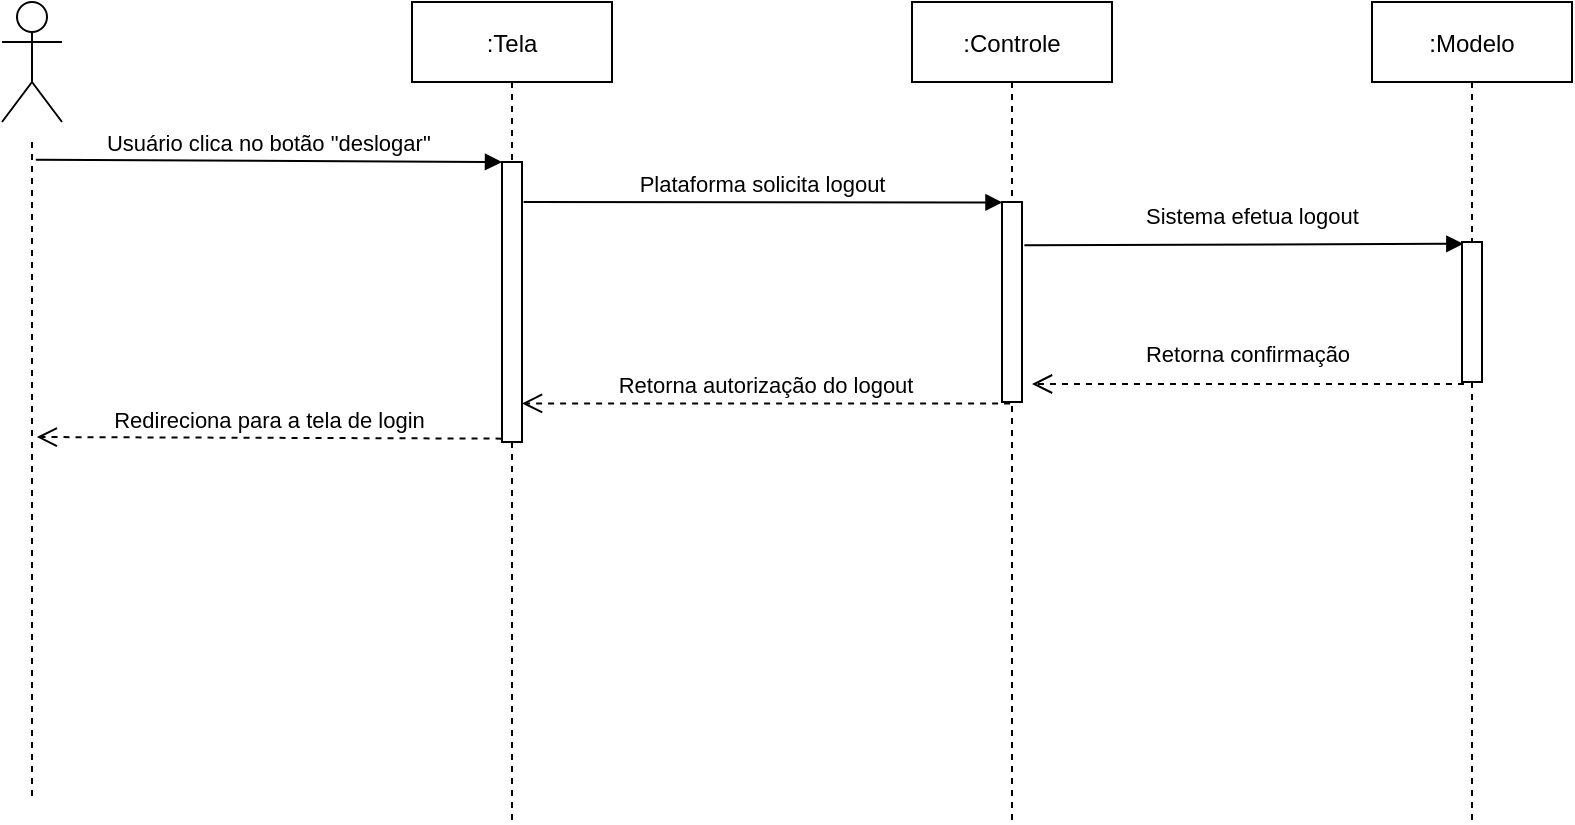 <mxfile version="14.5.10" type="device"><diagram id="kgpKYQtTHZ0yAKxKKP6v" name="Page-1"><mxGraphModel dx="1716" dy="487" grid="1" gridSize="10" guides="1" tooltips="1" connect="1" arrows="1" fold="1" page="1" pageScale="1" pageWidth="850" pageHeight="1100" math="0" shadow="0"><root><mxCell id="0"/><mxCell id="1" parent="0"/><mxCell id="3nuBFxr9cyL0pnOWT2aG-1" value=":Tela" style="shape=umlLifeline;perimeter=lifelinePerimeter;container=1;collapsible=0;recursiveResize=0;rounded=0;shadow=0;strokeWidth=1;" parent="1" vertex="1"><mxGeometry x="120" y="80" width="100" height="410" as="geometry"/></mxCell><mxCell id="3nuBFxr9cyL0pnOWT2aG-2" value="" style="points=[];perimeter=orthogonalPerimeter;rounded=0;shadow=0;strokeWidth=1;" parent="3nuBFxr9cyL0pnOWT2aG-1" vertex="1"><mxGeometry x="45" y="80" width="10" height="140" as="geometry"/></mxCell><mxCell id="3nuBFxr9cyL0pnOWT2aG-5" value=":Controle" style="shape=umlLifeline;perimeter=lifelinePerimeter;container=1;collapsible=0;recursiveResize=0;rounded=0;shadow=0;strokeWidth=1;" parent="1" vertex="1"><mxGeometry x="370" y="80" width="100" height="410" as="geometry"/></mxCell><mxCell id="3nuBFxr9cyL0pnOWT2aG-6" value="" style="points=[];perimeter=orthogonalPerimeter;rounded=0;shadow=0;strokeWidth=1;" parent="3nuBFxr9cyL0pnOWT2aG-5" vertex="1"><mxGeometry x="45" y="100" width="10" height="100" as="geometry"/></mxCell><mxCell id="3nuBFxr9cyL0pnOWT2aG-7" value="Retorna autorização do logout" style="verticalAlign=bottom;endArrow=open;dashed=1;endSize=8;exitX=0.405;exitY=1.007;shadow=0;strokeWidth=1;exitDx=0;exitDy=0;exitPerimeter=0;" parent="1" source="3nuBFxr9cyL0pnOWT2aG-6" target="3nuBFxr9cyL0pnOWT2aG-2" edge="1"><mxGeometry relative="1" as="geometry"><mxPoint x="275" y="236" as="targetPoint"/></mxGeometry></mxCell><mxCell id="3nuBFxr9cyL0pnOWT2aG-8" value="Plataforma solicita logout" style="verticalAlign=bottom;endArrow=block;shadow=0;strokeWidth=1;exitX=1.08;exitY=0.143;exitDx=0;exitDy=0;exitPerimeter=0;entryX=0.024;entryY=0.002;entryDx=0;entryDy=0;entryPerimeter=0;" parent="1" source="3nuBFxr9cyL0pnOWT2aG-2" target="3nuBFxr9cyL0pnOWT2aG-6" edge="1"><mxGeometry relative="1" as="geometry"><mxPoint x="275" y="160" as="sourcePoint"/><mxPoint x="400" y="189" as="targetPoint"/></mxGeometry></mxCell><mxCell id="3nuBFxr9cyL0pnOWT2aG-10" value="Retorna confirmação" style="verticalAlign=bottom;endArrow=open;dashed=1;endSize=8;exitX=0.1;exitY=1.014;shadow=0;strokeWidth=1;exitDx=0;exitDy=0;exitPerimeter=0;" parent="1" source="3nuBFxr9cyL0pnOWT2aG-4" edge="1"><mxGeometry y="-6" relative="1" as="geometry"><mxPoint x="430" y="271" as="targetPoint"/><mxPoint as="offset"/></mxGeometry></mxCell><mxCell id="dFvEFmMGq-K7N-Xitd6R-1" value=":Modelo" style="shape=umlLifeline;perimeter=lifelinePerimeter;container=1;collapsible=0;recursiveResize=0;rounded=0;shadow=0;strokeWidth=1;size=40;" parent="1" vertex="1"><mxGeometry x="600" y="80" width="100" height="410" as="geometry"/></mxCell><mxCell id="3nuBFxr9cyL0pnOWT2aG-4" value="" style="points=[];perimeter=orthogonalPerimeter;rounded=0;shadow=0;strokeWidth=1;" parent="dFvEFmMGq-K7N-Xitd6R-1" vertex="1"><mxGeometry x="45" y="120" width="10" height="70" as="geometry"/></mxCell><mxCell id="dFvEFmMGq-K7N-Xitd6R-8" value="Sistema efetua logout" style="verticalAlign=bottom;endArrow=block;entryX=0.067;entryY=0.013;shadow=0;strokeWidth=1;exitX=1.12;exitY=0.216;exitDx=0;exitDy=0;exitPerimeter=0;entryDx=0;entryDy=0;entryPerimeter=0;" parent="1" source="3nuBFxr9cyL0pnOWT2aG-6" target="3nuBFxr9cyL0pnOWT2aG-4" edge="1"><mxGeometry x="0.04" y="5" relative="1" as="geometry"><mxPoint x="360" y="190" as="sourcePoint"/><mxPoint x="530" y="190" as="targetPoint"/><mxPoint as="offset"/></mxGeometry></mxCell><mxCell id="dFvEFmMGq-K7N-Xitd6R-9" value="" style="shape=umlLifeline;perimeter=lifelinePerimeter;container=1;collapsible=0;recursiveResize=0;rounded=0;shadow=0;strokeWidth=1;size=0;" parent="1" vertex="1"><mxGeometry x="-80" y="150" width="20" height="330" as="geometry"/></mxCell><mxCell id="3nuBFxr9cyL0pnOWT2aG-3" value="Usuário clica no botão &quot;deslogar&quot;" style="verticalAlign=bottom;startArrow=none;endArrow=block;startSize=8;shadow=0;strokeWidth=1;startFill=0;exitX=0.595;exitY=0.027;exitDx=0;exitDy=0;exitPerimeter=0;" parent="1" source="dFvEFmMGq-K7N-Xitd6R-9" target="3nuBFxr9cyL0pnOWT2aG-2" edge="1"><mxGeometry relative="1" as="geometry"><mxPoint x="-50" y="160" as="sourcePoint"/></mxGeometry></mxCell><mxCell id="dFvEFmMGq-K7N-Xitd6R-27" value="Redireciona para a tela de login" style="verticalAlign=bottom;endArrow=open;dashed=1;endSize=8;exitX=-0.024;exitY=0.988;shadow=0;strokeWidth=1;exitDx=0;exitDy=0;exitPerimeter=0;entryX=0.619;entryY=0.447;entryDx=0;entryDy=0;entryPerimeter=0;" parent="1" source="3nuBFxr9cyL0pnOWT2aG-2" target="dFvEFmMGq-K7N-Xitd6R-9" edge="1"><mxGeometry relative="1" as="geometry"><mxPoint x="-60" y="299" as="targetPoint"/><mxPoint x="110" y="260" as="sourcePoint"/></mxGeometry></mxCell><mxCell id="dFvEFmMGq-K7N-Xitd6R-12" value="" style="shape=umlActor;verticalLabelPosition=bottom;verticalAlign=top;html=1;outlineConnect=0;" parent="1" vertex="1"><mxGeometry x="-85" y="80" width="30" height="60" as="geometry"/></mxCell></root></mxGraphModel></diagram></mxfile>